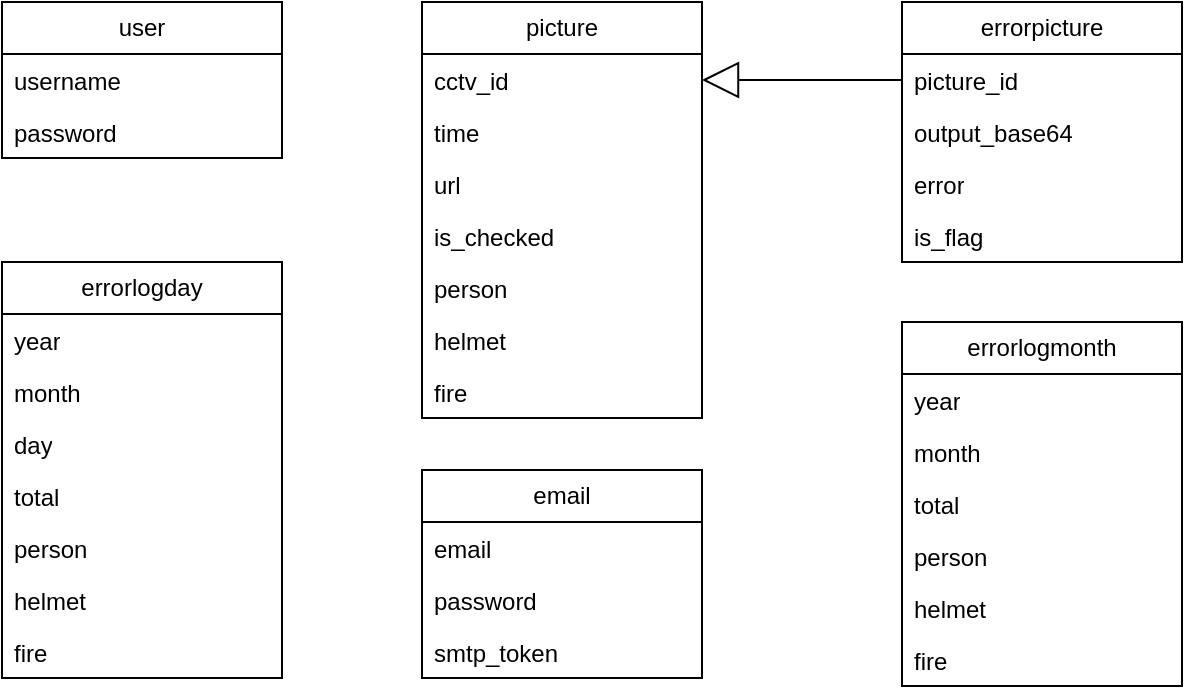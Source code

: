 <mxfile version="21.3.2" type="github">
  <diagram name="第 1 页" id="TCzKAG3xDG_zBF4bIYtw">
    <mxGraphModel dx="1167" dy="655" grid="1" gridSize="10" guides="1" tooltips="1" connect="1" arrows="1" fold="1" page="1" pageScale="1" pageWidth="827" pageHeight="1169" math="0" shadow="0">
      <root>
        <mxCell id="0" />
        <mxCell id="1" parent="0" />
        <mxCell id="VKlyQYYngKvWWDqy0ca4-3" value="user" style="swimlane;fontStyle=0;childLayout=stackLayout;horizontal=1;startSize=26;fillColor=none;horizontalStack=0;resizeParent=1;resizeParentMax=0;resizeLast=0;collapsible=1;marginBottom=0;whiteSpace=wrap;html=1;" parent="1" vertex="1">
          <mxGeometry x="70" y="50" width="140" height="78" as="geometry" />
        </mxCell>
        <mxCell id="VKlyQYYngKvWWDqy0ca4-4" value="username" style="text;strokeColor=none;fillColor=none;align=left;verticalAlign=top;spacingLeft=4;spacingRight=4;overflow=hidden;rotatable=0;points=[[0,0.5],[1,0.5]];portConstraint=eastwest;whiteSpace=wrap;html=1;" parent="VKlyQYYngKvWWDqy0ca4-3" vertex="1">
          <mxGeometry y="26" width="140" height="26" as="geometry" />
        </mxCell>
        <mxCell id="VKlyQYYngKvWWDqy0ca4-5" value="password" style="text;strokeColor=none;fillColor=none;align=left;verticalAlign=top;spacingLeft=4;spacingRight=4;overflow=hidden;rotatable=0;points=[[0,0.5],[1,0.5]];portConstraint=eastwest;whiteSpace=wrap;html=1;" parent="VKlyQYYngKvWWDqy0ca4-3" vertex="1">
          <mxGeometry y="52" width="140" height="26" as="geometry" />
        </mxCell>
        <mxCell id="VKlyQYYngKvWWDqy0ca4-8" value="email" style="swimlane;fontStyle=0;childLayout=stackLayout;horizontal=1;startSize=26;fillColor=none;horizontalStack=0;resizeParent=1;resizeParentMax=0;resizeLast=0;collapsible=1;marginBottom=0;whiteSpace=wrap;html=1;" parent="1" vertex="1">
          <mxGeometry x="280" y="284" width="140" height="104" as="geometry" />
        </mxCell>
        <mxCell id="VKlyQYYngKvWWDqy0ca4-10" value="email" style="text;strokeColor=none;fillColor=none;align=left;verticalAlign=top;spacingLeft=4;spacingRight=4;overflow=hidden;rotatable=0;points=[[0,0.5],[1,0.5]];portConstraint=eastwest;whiteSpace=wrap;html=1;" parent="VKlyQYYngKvWWDqy0ca4-8" vertex="1">
          <mxGeometry y="26" width="140" height="26" as="geometry" />
        </mxCell>
        <mxCell id="VKlyQYYngKvWWDqy0ca4-9" value="password" style="text;strokeColor=none;fillColor=none;align=left;verticalAlign=top;spacingLeft=4;spacingRight=4;overflow=hidden;rotatable=0;points=[[0,0.5],[1,0.5]];portConstraint=eastwest;whiteSpace=wrap;html=1;" parent="VKlyQYYngKvWWDqy0ca4-8" vertex="1">
          <mxGeometry y="52" width="140" height="26" as="geometry" />
        </mxCell>
        <mxCell id="VKlyQYYngKvWWDqy0ca4-11" value="smtp_token" style="text;strokeColor=none;fillColor=none;align=left;verticalAlign=top;spacingLeft=4;spacingRight=4;overflow=hidden;rotatable=0;points=[[0,0.5],[1,0.5]];portConstraint=eastwest;whiteSpace=wrap;html=1;" parent="VKlyQYYngKvWWDqy0ca4-8" vertex="1">
          <mxGeometry y="78" width="140" height="26" as="geometry" />
        </mxCell>
        <mxCell id="VKlyQYYngKvWWDqy0ca4-12" value="picture" style="swimlane;fontStyle=0;childLayout=stackLayout;horizontal=1;startSize=26;fillColor=none;horizontalStack=0;resizeParent=1;resizeParentMax=0;resizeLast=0;collapsible=1;marginBottom=0;whiteSpace=wrap;html=1;" parent="1" vertex="1">
          <mxGeometry x="280" y="50" width="140" height="208" as="geometry" />
        </mxCell>
        <mxCell id="VKlyQYYngKvWWDqy0ca4-13" value="cctv_id" style="text;strokeColor=none;fillColor=none;align=left;verticalAlign=top;spacingLeft=4;spacingRight=4;overflow=hidden;rotatable=0;points=[[0,0.5],[1,0.5]];portConstraint=eastwest;whiteSpace=wrap;html=1;" parent="VKlyQYYngKvWWDqy0ca4-12" vertex="1">
          <mxGeometry y="26" width="140" height="26" as="geometry" />
        </mxCell>
        <mxCell id="VKlyQYYngKvWWDqy0ca4-14" value="time" style="text;strokeColor=none;fillColor=none;align=left;verticalAlign=top;spacingLeft=4;spacingRight=4;overflow=hidden;rotatable=0;points=[[0,0.5],[1,0.5]];portConstraint=eastwest;whiteSpace=wrap;html=1;" parent="VKlyQYYngKvWWDqy0ca4-12" vertex="1">
          <mxGeometry y="52" width="140" height="26" as="geometry" />
        </mxCell>
        <mxCell id="VKlyQYYngKvWWDqy0ca4-15" value="url" style="text;strokeColor=none;fillColor=none;align=left;verticalAlign=top;spacingLeft=4;spacingRight=4;overflow=hidden;rotatable=0;points=[[0,0.5],[1,0.5]];portConstraint=eastwest;whiteSpace=wrap;html=1;" parent="VKlyQYYngKvWWDqy0ca4-12" vertex="1">
          <mxGeometry y="78" width="140" height="26" as="geometry" />
        </mxCell>
        <mxCell id="VKlyQYYngKvWWDqy0ca4-18" value="is_checked" style="text;strokeColor=none;fillColor=none;align=left;verticalAlign=top;spacingLeft=4;spacingRight=4;overflow=hidden;rotatable=0;points=[[0,0.5],[1,0.5]];portConstraint=eastwest;whiteSpace=wrap;html=1;" parent="VKlyQYYngKvWWDqy0ca4-12" vertex="1">
          <mxGeometry y="104" width="140" height="26" as="geometry" />
        </mxCell>
        <mxCell id="VKlyQYYngKvWWDqy0ca4-19" value="person" style="text;strokeColor=none;fillColor=none;align=left;verticalAlign=top;spacingLeft=4;spacingRight=4;overflow=hidden;rotatable=0;points=[[0,0.5],[1,0.5]];portConstraint=eastwest;whiteSpace=wrap;html=1;" parent="VKlyQYYngKvWWDqy0ca4-12" vertex="1">
          <mxGeometry y="130" width="140" height="26" as="geometry" />
        </mxCell>
        <mxCell id="VKlyQYYngKvWWDqy0ca4-20" value="helmet" style="text;strokeColor=none;fillColor=none;align=left;verticalAlign=top;spacingLeft=4;spacingRight=4;overflow=hidden;rotatable=0;points=[[0,0.5],[1,0.5]];portConstraint=eastwest;whiteSpace=wrap;html=1;" parent="VKlyQYYngKvWWDqy0ca4-12" vertex="1">
          <mxGeometry y="156" width="140" height="26" as="geometry" />
        </mxCell>
        <mxCell id="VKlyQYYngKvWWDqy0ca4-21" value="fire" style="text;strokeColor=none;fillColor=none;align=left;verticalAlign=top;spacingLeft=4;spacingRight=4;overflow=hidden;rotatable=0;points=[[0,0.5],[1,0.5]];portConstraint=eastwest;whiteSpace=wrap;html=1;" parent="VKlyQYYngKvWWDqy0ca4-12" vertex="1">
          <mxGeometry y="182" width="140" height="26" as="geometry" />
        </mxCell>
        <mxCell id="VKlyQYYngKvWWDqy0ca4-22" value="errorpicture" style="swimlane;fontStyle=0;childLayout=stackLayout;horizontal=1;startSize=26;fillColor=none;horizontalStack=0;resizeParent=1;resizeParentMax=0;resizeLast=0;collapsible=1;marginBottom=0;whiteSpace=wrap;html=1;" parent="1" vertex="1">
          <mxGeometry x="520" y="50" width="140" height="130" as="geometry" />
        </mxCell>
        <mxCell id="VKlyQYYngKvWWDqy0ca4-23" value="picture_id" style="text;strokeColor=none;fillColor=none;align=left;verticalAlign=top;spacingLeft=4;spacingRight=4;overflow=hidden;rotatable=0;points=[[0,0.5],[1,0.5]];portConstraint=eastwest;whiteSpace=wrap;html=1;" parent="VKlyQYYngKvWWDqy0ca4-22" vertex="1">
          <mxGeometry y="26" width="140" height="26" as="geometry" />
        </mxCell>
        <mxCell id="VKlyQYYngKvWWDqy0ca4-24" value="output_base64" style="text;strokeColor=none;fillColor=none;align=left;verticalAlign=top;spacingLeft=4;spacingRight=4;overflow=hidden;rotatable=0;points=[[0,0.5],[1,0.5]];portConstraint=eastwest;whiteSpace=wrap;html=1;" parent="VKlyQYYngKvWWDqy0ca4-22" vertex="1">
          <mxGeometry y="52" width="140" height="26" as="geometry" />
        </mxCell>
        <mxCell id="VKlyQYYngKvWWDqy0ca4-25" value="error" style="text;strokeColor=none;fillColor=none;align=left;verticalAlign=top;spacingLeft=4;spacingRight=4;overflow=hidden;rotatable=0;points=[[0,0.5],[1,0.5]];portConstraint=eastwest;whiteSpace=wrap;html=1;" parent="VKlyQYYngKvWWDqy0ca4-22" vertex="1">
          <mxGeometry y="78" width="140" height="26" as="geometry" />
        </mxCell>
        <mxCell id="VKlyQYYngKvWWDqy0ca4-26" value="is_flag" style="text;strokeColor=none;fillColor=none;align=left;verticalAlign=top;spacingLeft=4;spacingRight=4;overflow=hidden;rotatable=0;points=[[0,0.5],[1,0.5]];portConstraint=eastwest;whiteSpace=wrap;html=1;" parent="VKlyQYYngKvWWDqy0ca4-22" vertex="1">
          <mxGeometry y="104" width="140" height="26" as="geometry" />
        </mxCell>
        <mxCell id="VKlyQYYngKvWWDqy0ca4-27" value="errorlogmonth" style="swimlane;fontStyle=0;childLayout=stackLayout;horizontal=1;startSize=26;fillColor=none;horizontalStack=0;resizeParent=1;resizeParentMax=0;resizeLast=0;collapsible=1;marginBottom=0;whiteSpace=wrap;html=1;" parent="1" vertex="1">
          <mxGeometry x="520" y="210" width="140" height="182" as="geometry" />
        </mxCell>
        <mxCell id="VKlyQYYngKvWWDqy0ca4-28" value="year" style="text;strokeColor=none;fillColor=none;align=left;verticalAlign=top;spacingLeft=4;spacingRight=4;overflow=hidden;rotatable=0;points=[[0,0.5],[1,0.5]];portConstraint=eastwest;whiteSpace=wrap;html=1;" parent="VKlyQYYngKvWWDqy0ca4-27" vertex="1">
          <mxGeometry y="26" width="140" height="26" as="geometry" />
        </mxCell>
        <mxCell id="VKlyQYYngKvWWDqy0ca4-29" value="month" style="text;strokeColor=none;fillColor=none;align=left;verticalAlign=top;spacingLeft=4;spacingRight=4;overflow=hidden;rotatable=0;points=[[0,0.5],[1,0.5]];portConstraint=eastwest;whiteSpace=wrap;html=1;" parent="VKlyQYYngKvWWDqy0ca4-27" vertex="1">
          <mxGeometry y="52" width="140" height="26" as="geometry" />
        </mxCell>
        <mxCell id="VKlyQYYngKvWWDqy0ca4-30" value="total" style="text;strokeColor=none;fillColor=none;align=left;verticalAlign=top;spacingLeft=4;spacingRight=4;overflow=hidden;rotatable=0;points=[[0,0.5],[1,0.5]];portConstraint=eastwest;whiteSpace=wrap;html=1;" parent="VKlyQYYngKvWWDqy0ca4-27" vertex="1">
          <mxGeometry y="78" width="140" height="26" as="geometry" />
        </mxCell>
        <mxCell id="VKlyQYYngKvWWDqy0ca4-31" value="person" style="text;strokeColor=none;fillColor=none;align=left;verticalAlign=top;spacingLeft=4;spacingRight=4;overflow=hidden;rotatable=0;points=[[0,0.5],[1,0.5]];portConstraint=eastwest;whiteSpace=wrap;html=1;" parent="VKlyQYYngKvWWDqy0ca4-27" vertex="1">
          <mxGeometry y="104" width="140" height="26" as="geometry" />
        </mxCell>
        <mxCell id="VKlyQYYngKvWWDqy0ca4-32" value="helmet" style="text;strokeColor=none;fillColor=none;align=left;verticalAlign=top;spacingLeft=4;spacingRight=4;overflow=hidden;rotatable=0;points=[[0,0.5],[1,0.5]];portConstraint=eastwest;whiteSpace=wrap;html=1;" parent="VKlyQYYngKvWWDqy0ca4-27" vertex="1">
          <mxGeometry y="130" width="140" height="26" as="geometry" />
        </mxCell>
        <mxCell id="VKlyQYYngKvWWDqy0ca4-33" value="fire" style="text;strokeColor=none;fillColor=none;align=left;verticalAlign=top;spacingLeft=4;spacingRight=4;overflow=hidden;rotatable=0;points=[[0,0.5],[1,0.5]];portConstraint=eastwest;whiteSpace=wrap;html=1;" parent="VKlyQYYngKvWWDqy0ca4-27" vertex="1">
          <mxGeometry y="156" width="140" height="26" as="geometry" />
        </mxCell>
        <mxCell id="VKlyQYYngKvWWDqy0ca4-34" value="errorlogday" style="swimlane;fontStyle=0;childLayout=stackLayout;horizontal=1;startSize=26;fillColor=none;horizontalStack=0;resizeParent=1;resizeParentMax=0;resizeLast=0;collapsible=1;marginBottom=0;whiteSpace=wrap;html=1;" parent="1" vertex="1">
          <mxGeometry x="70" y="180" width="140" height="208" as="geometry" />
        </mxCell>
        <mxCell id="VKlyQYYngKvWWDqy0ca4-35" value="year" style="text;strokeColor=none;fillColor=none;align=left;verticalAlign=top;spacingLeft=4;spacingRight=4;overflow=hidden;rotatable=0;points=[[0,0.5],[1,0.5]];portConstraint=eastwest;whiteSpace=wrap;html=1;" parent="VKlyQYYngKvWWDqy0ca4-34" vertex="1">
          <mxGeometry y="26" width="140" height="26" as="geometry" />
        </mxCell>
        <mxCell id="VKlyQYYngKvWWDqy0ca4-36" value="month" style="text;strokeColor=none;fillColor=none;align=left;verticalAlign=top;spacingLeft=4;spacingRight=4;overflow=hidden;rotatable=0;points=[[0,0.5],[1,0.5]];portConstraint=eastwest;whiteSpace=wrap;html=1;" parent="VKlyQYYngKvWWDqy0ca4-34" vertex="1">
          <mxGeometry y="52" width="140" height="26" as="geometry" />
        </mxCell>
        <mxCell id="VKlyQYYngKvWWDqy0ca4-41" value="day" style="text;strokeColor=none;fillColor=none;align=left;verticalAlign=top;spacingLeft=4;spacingRight=4;overflow=hidden;rotatable=0;points=[[0,0.5],[1,0.5]];portConstraint=eastwest;whiteSpace=wrap;html=1;" parent="VKlyQYYngKvWWDqy0ca4-34" vertex="1">
          <mxGeometry y="78" width="140" height="26" as="geometry" />
        </mxCell>
        <mxCell id="VKlyQYYngKvWWDqy0ca4-37" value="total" style="text;strokeColor=none;fillColor=none;align=left;verticalAlign=top;spacingLeft=4;spacingRight=4;overflow=hidden;rotatable=0;points=[[0,0.5],[1,0.5]];portConstraint=eastwest;whiteSpace=wrap;html=1;" parent="VKlyQYYngKvWWDqy0ca4-34" vertex="1">
          <mxGeometry y="104" width="140" height="26" as="geometry" />
        </mxCell>
        <mxCell id="VKlyQYYngKvWWDqy0ca4-38" value="person" style="text;strokeColor=none;fillColor=none;align=left;verticalAlign=top;spacingLeft=4;spacingRight=4;overflow=hidden;rotatable=0;points=[[0,0.5],[1,0.5]];portConstraint=eastwest;whiteSpace=wrap;html=1;" parent="VKlyQYYngKvWWDqy0ca4-34" vertex="1">
          <mxGeometry y="130" width="140" height="26" as="geometry" />
        </mxCell>
        <mxCell id="VKlyQYYngKvWWDqy0ca4-39" value="helmet" style="text;strokeColor=none;fillColor=none;align=left;verticalAlign=top;spacingLeft=4;spacingRight=4;overflow=hidden;rotatable=0;points=[[0,0.5],[1,0.5]];portConstraint=eastwest;whiteSpace=wrap;html=1;" parent="VKlyQYYngKvWWDqy0ca4-34" vertex="1">
          <mxGeometry y="156" width="140" height="26" as="geometry" />
        </mxCell>
        <mxCell id="VKlyQYYngKvWWDqy0ca4-40" value="fire" style="text;strokeColor=none;fillColor=none;align=left;verticalAlign=top;spacingLeft=4;spacingRight=4;overflow=hidden;rotatable=0;points=[[0,0.5],[1,0.5]];portConstraint=eastwest;whiteSpace=wrap;html=1;" parent="VKlyQYYngKvWWDqy0ca4-34" vertex="1">
          <mxGeometry y="182" width="140" height="26" as="geometry" />
        </mxCell>
        <mxCell id="VKlyQYYngKvWWDqy0ca4-42" value="" style="endArrow=block;endSize=16;endFill=0;html=1;rounded=0;entryX=1;entryY=0.5;entryDx=0;entryDy=0;exitX=0;exitY=0.5;exitDx=0;exitDy=0;" parent="1" source="VKlyQYYngKvWWDqy0ca4-23" target="VKlyQYYngKvWWDqy0ca4-13" edge="1">
          <mxGeometry width="160" relative="1" as="geometry">
            <mxPoint x="790" y="30" as="sourcePoint" />
            <mxPoint x="690" y="40" as="targetPoint" />
            <Array as="points" />
          </mxGeometry>
        </mxCell>
      </root>
    </mxGraphModel>
  </diagram>
</mxfile>
